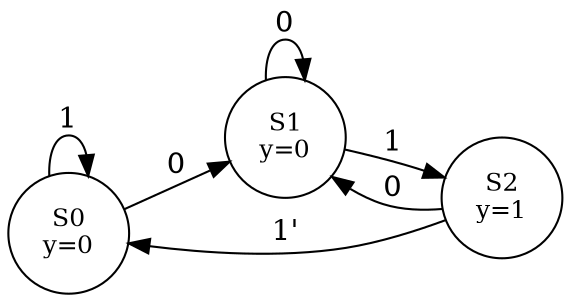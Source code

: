digraph finite_state_machine {
    rankdir=LR;
    size="8,5"
    
    node [shape = circle, label="S0\ny=0", fontsize=12] S0;
    node [shape = circle, label="S1\ny=0", fontsize=12] S1;
    node [shape = circle, label="S2\ny=1", fontsize=12] S2;

    S0  -> S0 [ label = "1" ];
    S0  -> S1 [ label = "0" ];
    S1 -> S2  [ label = "1" ];
    S1 -> S1 [ label = "0" ];
    S2 -> S1 [ label = "0" ];
    S2 -> S0 [ label = "1'" ];
}